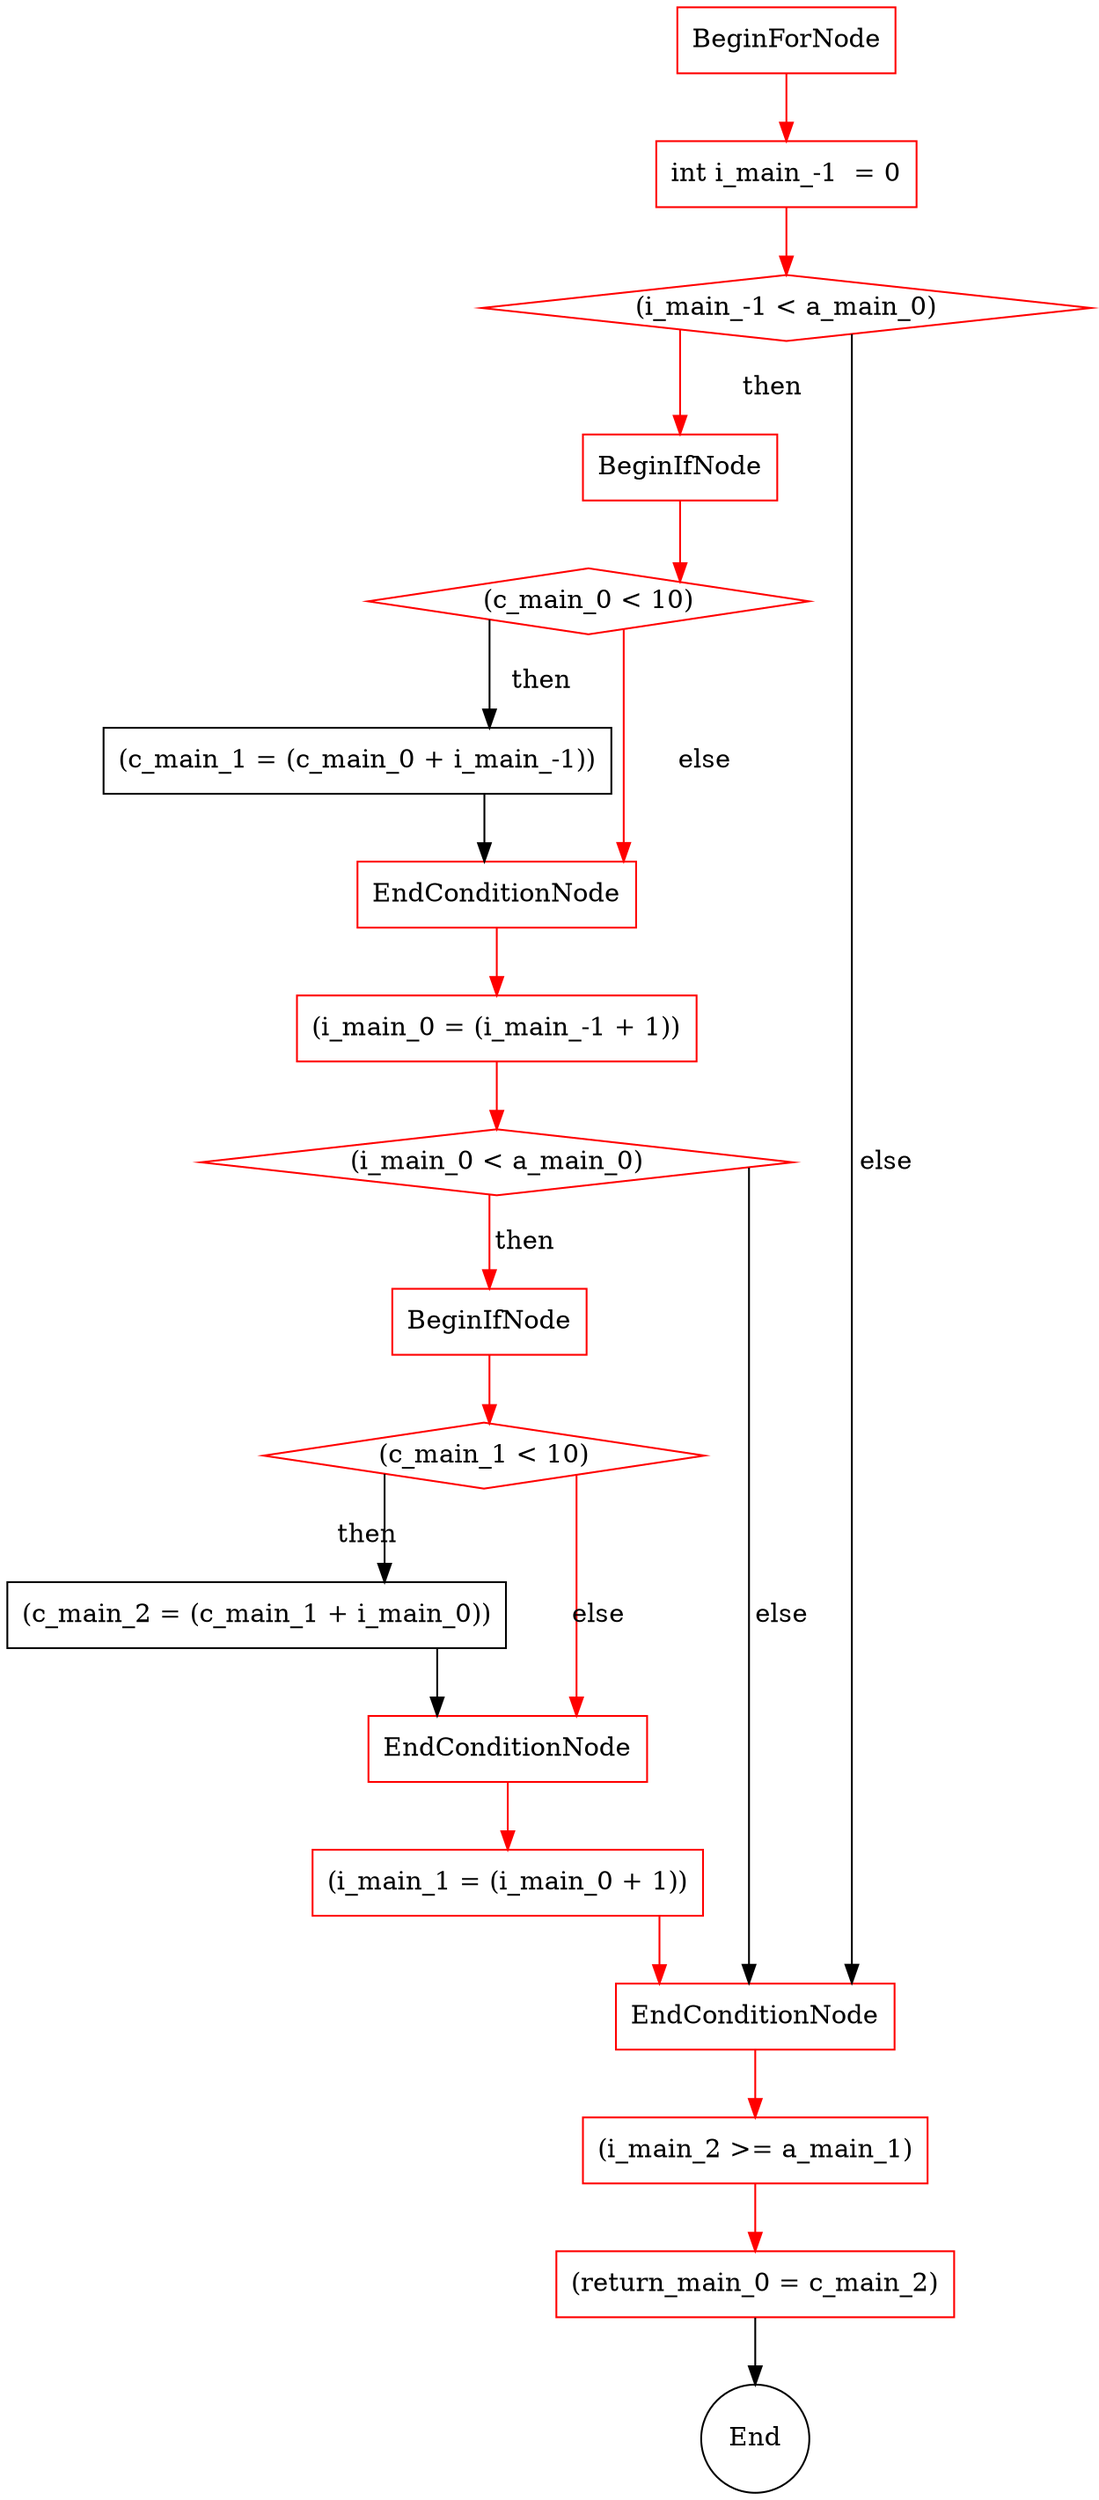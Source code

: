 strict digraph {
splines=ortho;
"325487755" -> "int i_main_-1  = 0283958661";
"325487755" [ label="BeginForNode" shape=rectangle];
"int i_main_-1  = 0283958661" [ label="int i_main_-1  = 0" shape=rectangle];
"int i_main_-1  = 0283958661" -> "(i_main_-1 < a_main_0)565205642";
"int i_main_-1  = 0283958661" [ label="int i_main_-1  = 0" shape=rectangle];
"(i_main_-1 < a_main_0)565205642" [ label="(i_main_-1 < a_main_0)" shape=rectangle];
"(i_main_-1 < a_main_0)565205642" [ shape=diamond ];
"(i_main_-1 < a_main_0)565205642" -> "1207946845"[ label="then" ];
"1207946845" -> "(c_main_0 < 10)1616515325";
"1207946845" [ label="BeginIfNode" shape=rectangle];
"(c_main_0 < 10)1616515325" [ label="(c_main_0 < 10)" shape=rectangle];
"(c_main_0 < 10)1616515325" [ shape=diamond ];
"(c_main_0 < 10)1616515325" -> "(c_main_1 = (c_main_0 + i_main_-1))380434822"[ label="then" ];
"(c_main_1 = (c_main_0 + i_main_-1))380434822" -> "904631763";
"(c_main_1 = (c_main_0 + i_main_-1))380434822" [ label="(c_main_1 = (c_main_0 + i_main_-1))" shape=rectangle];
"904631763" [ label="EndConditionNode" shape=rectangle];
"(c_main_0 < 10)1616515325" -> "904631763"[ label="else" ];
"904631763" -> "(i_main_0 = (i_main_-1 + 1))215955477";
"904631763" [ label="EndConditionNode" shape=rectangle];
"(i_main_0 = (i_main_-1 + 1))215955477" [ label="(i_main_0 = (i_main_-1 + 1))" shape=rectangle];
"(i_main_0 = (i_main_-1 + 1))215955477" -> "(i_main_0 < a_main_0)1009912971";
"(i_main_0 = (i_main_-1 + 1))215955477" [ label="(i_main_0 = (i_main_-1 + 1))" shape=rectangle];
"(i_main_0 < a_main_0)1009912971" [ label="(i_main_0 < a_main_0)" shape=rectangle];
"(i_main_0 < a_main_0)1009912971" [ shape=diamond ];
"(i_main_0 < a_main_0)1009912971" -> "1294185026"[ label="then" ];
"1294185026" -> "(c_main_1 < 10)605020984";
"1294185026" [ label="BeginIfNode" shape=rectangle];
"(c_main_1 < 10)605020984" [ label="(c_main_1 < 10)" shape=rectangle];
"(c_main_1 < 10)605020984" [ shape=diamond ];
"(c_main_1 < 10)605020984" -> "(c_main_2 = (c_main_1 + i_main_0))1365604412"[ label="then" ];
"(c_main_2 = (c_main_1 + i_main_0))1365604412" -> "2099208399";
"(c_main_2 = (c_main_1 + i_main_0))1365604412" [ label="(c_main_2 = (c_main_1 + i_main_0))" shape=rectangle];
"2099208399" [ label="EndConditionNode" shape=rectangle];
"(c_main_1 < 10)605020984" -> "2099208399"[ label="else" ];
"2099208399" -> "(i_main_1 = (i_main_0 + 1))763260044";
"2099208399" [ label="EndConditionNode" shape=rectangle];
"(i_main_1 = (i_main_0 + 1))763260044" [ label="(i_main_1 = (i_main_0 + 1))" shape=rectangle];
"(i_main_1 = (i_main_0 + 1))763260044" -> "1991466040";
"(i_main_1 = (i_main_0 + 1))763260044" [ label="(i_main_1 = (i_main_0 + 1))" shape=rectangle];
"1991466040" [ label="EndConditionNode" shape=rectangle];
"(i_main_0 < a_main_0)1009912971" -> "1991466040"[ label="else" ];
"(i_main_-1 < a_main_0)565205642" -> "1991466040"[ label="else" ];
"1991466040" -> "(i_main_2 >= a_main_1)216890954";
"1991466040" [ label="EndConditionNode" shape=rectangle];
"(i_main_2 >= a_main_1)216890954" [ label="(i_main_2 >= a_main_1)" shape=rectangle];
"(i_main_2 >= a_main_1)216890954" -> "(return_main_0 = c_main_2)183664128";
"(i_main_2 >= a_main_1)216890954" [ label="(i_main_2 >= a_main_1)" shape=rectangle];
"(return_main_0 = c_main_2)183664128" [ label="(return_main_0 = c_main_2)" shape=rectangle];
"(return_main_0 = c_main_2)183664128" -> "1412852190";
"(return_main_0 = c_main_2)183664128" [ label="(return_main_0 = c_main_2)" shape=rectangle];
"1412852190" [ label="" shape=rectangle];
"1412852190" [ label= "End" shape=circle];
"325487755" [ color="red"];
"int i_main_-1  = 0283958661" [ color="red"];
"(i_main_-1 < a_main_0)565205642" [ color="red"];
"1207946845" [ color="red"];
"(c_main_0 < 10)1616515325" [ color="red"];
"904631763" [ color="red"];
"(i_main_0 = (i_main_-1 + 1))215955477" [ color="red"];
"(i_main_0 < a_main_0)1009912971" [ color="red"];
"1294185026" [ color="red"];
"(c_main_1 < 10)605020984" [ color="red"];
"2099208399" [ color="red"];
"(i_main_1 = (i_main_0 + 1))763260044" [ color="red"];
"1991466040" [ color="red"];
"(i_main_2 >= a_main_1)216890954" [ color="red"];
"(return_main_0 = c_main_2)183664128" [ color="red"];
"325487755" -> "int i_main_-1  = 0283958661" [ color="red"];
"int i_main_-1  = 0283958661" -> "(i_main_-1 < a_main_0)565205642" [ color="red"];
"(i_main_-1 < a_main_0)565205642" -> "1207946845" [ color="red"];
"1207946845" -> "(c_main_0 < 10)1616515325" [ color="red"];
"(c_main_0 < 10)1616515325" -> "904631763" [ color="red"];
"904631763" -> "(i_main_0 = (i_main_-1 + 1))215955477" [ color="red"];
"(i_main_0 = (i_main_-1 + 1))215955477" -> "(i_main_0 < a_main_0)1009912971" [ color="red"];
"(i_main_0 < a_main_0)1009912971" -> "1294185026" [ color="red"];
"1294185026" -> "(c_main_1 < 10)605020984" [ color="red"];
"(c_main_1 < 10)605020984" -> "2099208399" [ color="red"];
"2099208399" -> "(i_main_1 = (i_main_0 + 1))763260044" [ color="red"];
"(i_main_1 = (i_main_0 + 1))763260044" -> "1991466040" [ color="red"];
"1991466040" -> "(i_main_2 >= a_main_1)216890954" [ color="red"];
"(i_main_2 >= a_main_1)216890954" -> "(return_main_0 = c_main_2)183664128" [ color="red"];
}